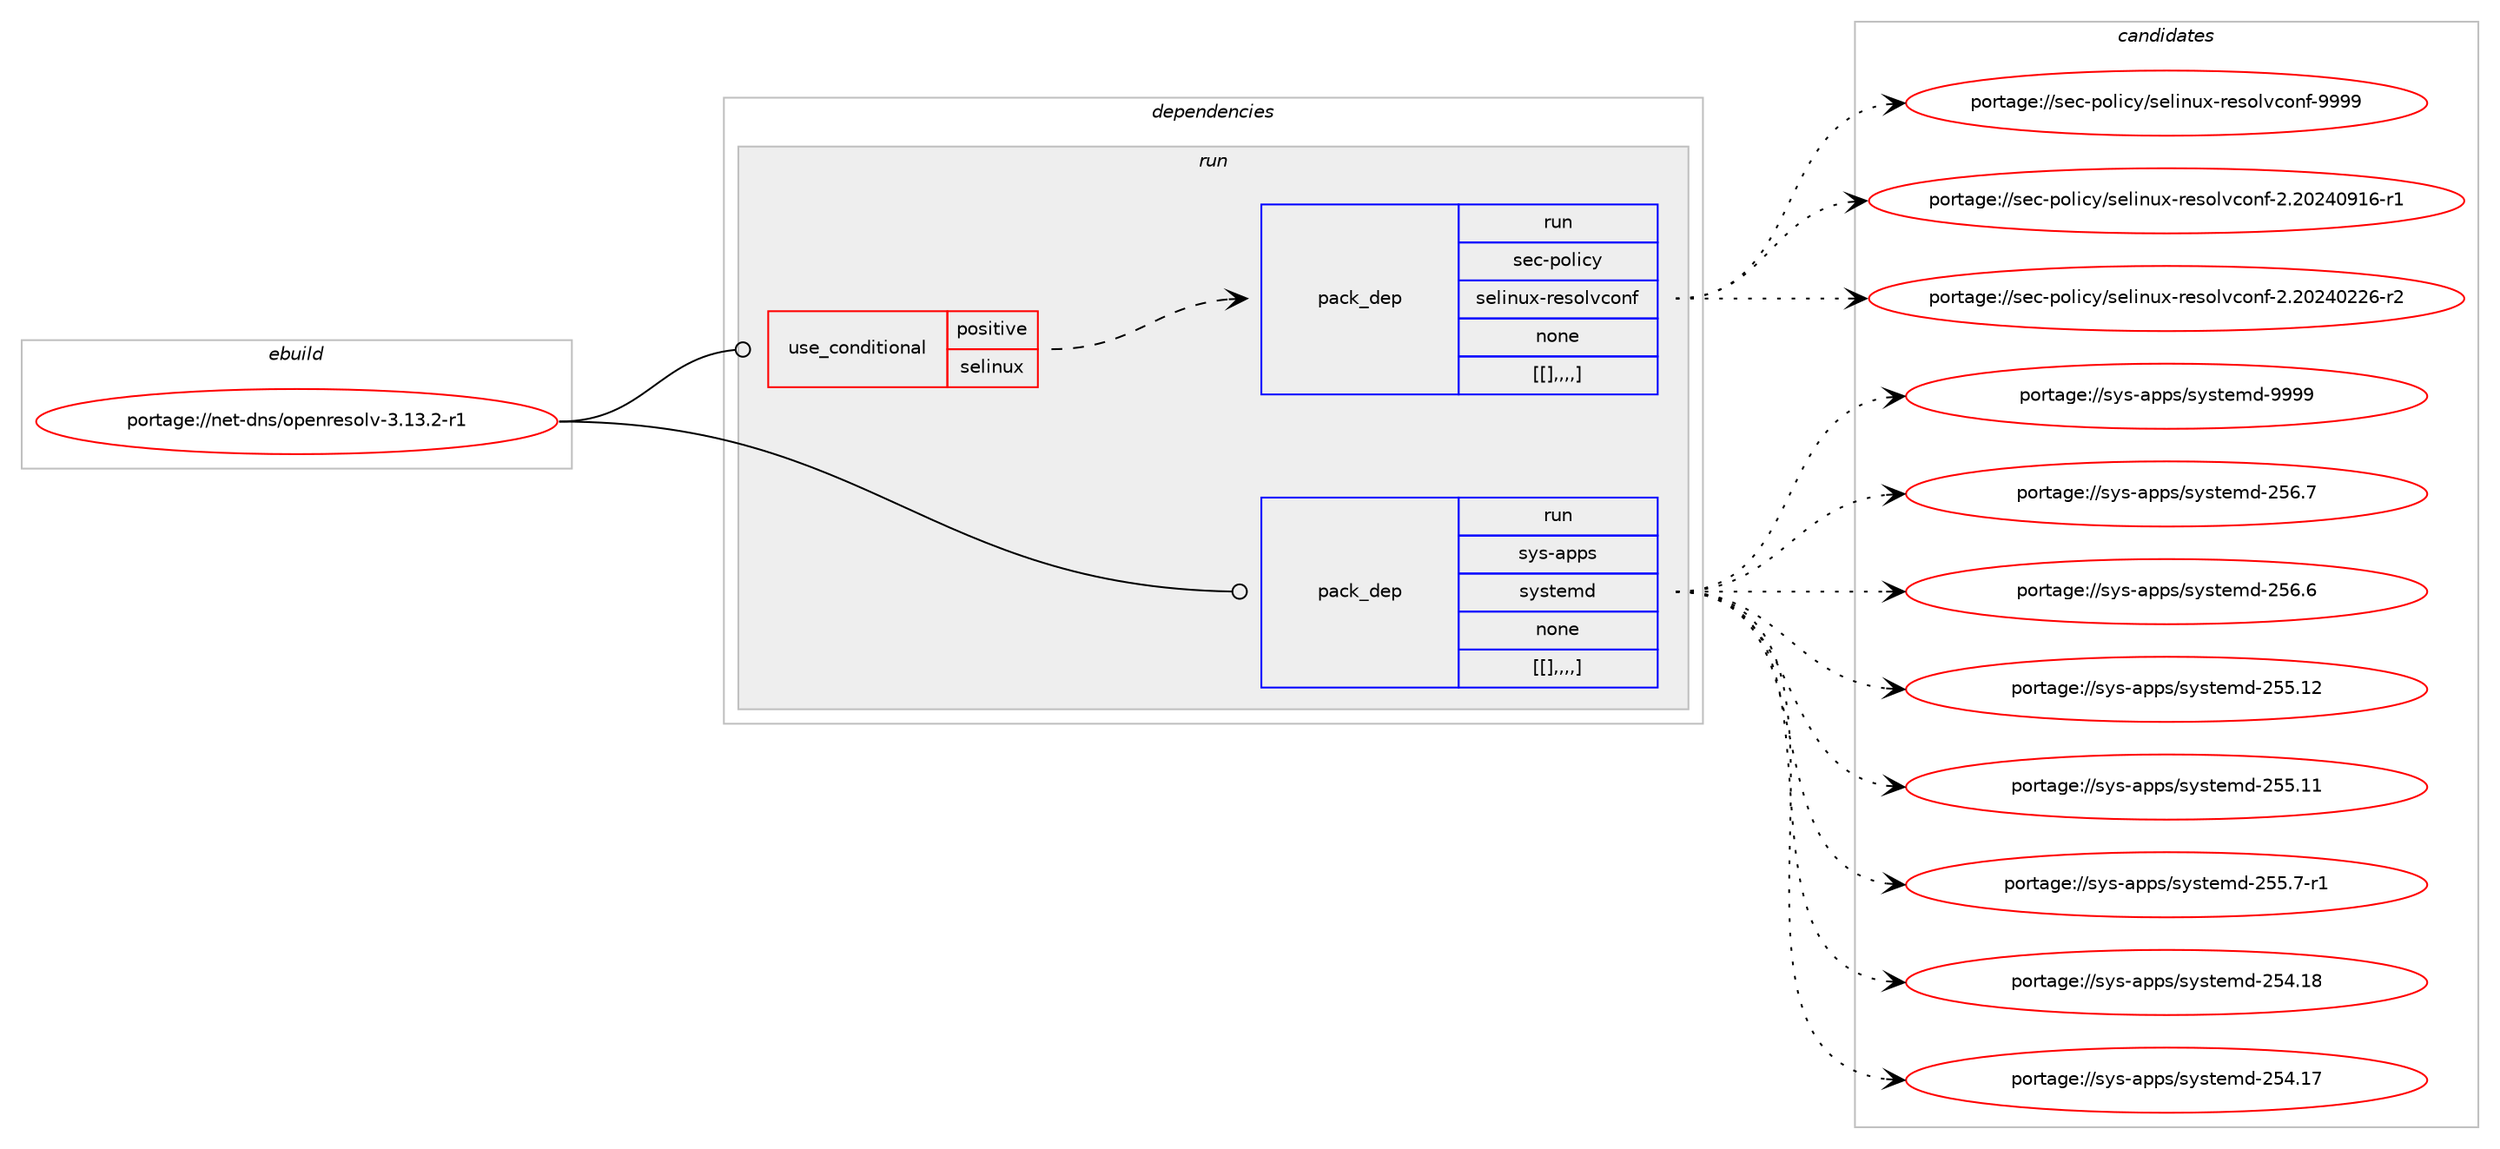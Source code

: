 digraph prolog {

# *************
# Graph options
# *************

newrank=true;
concentrate=true;
compound=true;
graph [rankdir=LR,fontname=Helvetica,fontsize=10,ranksep=1.5];#, ranksep=2.5, nodesep=0.2];
edge  [arrowhead=vee];
node  [fontname=Helvetica,fontsize=10];

# **********
# The ebuild
# **********

subgraph cluster_leftcol {
color=gray;
label=<<i>ebuild</i>>;
id [label="portage://net-dns/openresolv-3.13.2-r1", color=red, width=4, href="../net-dns/openresolv-3.13.2-r1.svg"];
}

# ****************
# The dependencies
# ****************

subgraph cluster_midcol {
color=gray;
label=<<i>dependencies</i>>;
subgraph cluster_compile {
fillcolor="#eeeeee";
style=filled;
label=<<i>compile</i>>;
}
subgraph cluster_compileandrun {
fillcolor="#eeeeee";
style=filled;
label=<<i>compile and run</i>>;
}
subgraph cluster_run {
fillcolor="#eeeeee";
style=filled;
label=<<i>run</i>>;
subgraph cond6 {
dependency20 [label=<<TABLE BORDER="0" CELLBORDER="1" CELLSPACING="0" CELLPADDING="4"><TR><TD ROWSPAN="3" CELLPADDING="10">use_conditional</TD></TR><TR><TD>positive</TD></TR><TR><TD>selinux</TD></TR></TABLE>>, shape=none, color=red];
subgraph pack14 {
dependency21 [label=<<TABLE BORDER="0" CELLBORDER="1" CELLSPACING="0" CELLPADDING="4" WIDTH="220"><TR><TD ROWSPAN="6" CELLPADDING="30">pack_dep</TD></TR><TR><TD WIDTH="110">run</TD></TR><TR><TD>sec-policy</TD></TR><TR><TD>selinux-resolvconf</TD></TR><TR><TD>none</TD></TR><TR><TD>[[],,,,]</TD></TR></TABLE>>, shape=none, color=blue];
}
dependency20:e -> dependency21:w [weight=20,style="dashed",arrowhead="vee"];
}
id:e -> dependency20:w [weight=20,style="solid",arrowhead="odot"];
subgraph pack47 {
dependency81 [label=<<TABLE BORDER="0" CELLBORDER="1" CELLSPACING="0" CELLPADDING="4" WIDTH="220"><TR><TD ROWSPAN="6" CELLPADDING="30">pack_dep</TD></TR><TR><TD WIDTH="110">run</TD></TR><TR><TD>sys-apps</TD></TR><TR><TD>systemd</TD></TR><TR><TD>none</TD></TR><TR><TD>[[],,,,]</TD></TR></TABLE>>, shape=none, color=blue];
}
id:e -> dependency81:w [weight=20,style="solid",arrowhead="odot"];
}
}

# **************
# The candidates
# **************

subgraph cluster_choices {
rank=same;
color=gray;
label=<<i>candidates</i>>;

subgraph choice13 {
color=black;
nodesep=1;
choice1151019945112111108105991214711510110810511011712045114101115111108118991111101024557575757 [label="portage://sec-policy/selinux-resolvconf-9999", color=red, width=4,href="../sec-policy/selinux-resolvconf-9999.svg"];
choice11510199451121111081059912147115101108105110117120451141011151111081189911111010245504650485052485749544511449 [label="portage://sec-policy/selinux-resolvconf-2.20240916-r1", color=red, width=4,href="../sec-policy/selinux-resolvconf-2.20240916-r1.svg"];
choice11510199451121111081059912147115101108105110117120451141011151111081189911111010245504650485052485050544511450 [label="portage://sec-policy/selinux-resolvconf-2.20240226-r2", color=red, width=4,href="../sec-policy/selinux-resolvconf-2.20240226-r2.svg"];
dependency21:e -> choice1151019945112111108105991214711510110810511011712045114101115111108118991111101024557575757:w [style=dotted,weight="100"];
dependency21:e -> choice11510199451121111081059912147115101108105110117120451141011151111081189911111010245504650485052485749544511449:w [style=dotted,weight="100"];
dependency21:e -> choice11510199451121111081059912147115101108105110117120451141011151111081189911111010245504650485052485050544511450:w [style=dotted,weight="100"];
}
subgraph choice28 {
color=black;
nodesep=1;
choice1151211154597112112115471151211151161011091004557575757 [label="portage://sys-apps/systemd-9999", color=red, width=4,href="../sys-apps/systemd-9999.svg"];
choice115121115459711211211547115121115116101109100455053544655 [label="portage://sys-apps/systemd-256.7", color=red, width=4,href="../sys-apps/systemd-256.7.svg"];
choice115121115459711211211547115121115116101109100455053544654 [label="portage://sys-apps/systemd-256.6", color=red, width=4,href="../sys-apps/systemd-256.6.svg"];
choice11512111545971121121154711512111511610110910045505353464950 [label="portage://sys-apps/systemd-255.12", color=red, width=4,href="../sys-apps/systemd-255.12.svg"];
choice11512111545971121121154711512111511610110910045505353464949 [label="portage://sys-apps/systemd-255.11", color=red, width=4,href="../sys-apps/systemd-255.11.svg"];
choice1151211154597112112115471151211151161011091004550535346554511449 [label="portage://sys-apps/systemd-255.7-r1", color=red, width=4,href="../sys-apps/systemd-255.7-r1.svg"];
choice11512111545971121121154711512111511610110910045505352464956 [label="portage://sys-apps/systemd-254.18", color=red, width=4,href="../sys-apps/systemd-254.18.svg"];
choice11512111545971121121154711512111511610110910045505352464955 [label="portage://sys-apps/systemd-254.17", color=red, width=4,href="../sys-apps/systemd-254.17.svg"];
dependency81:e -> choice1151211154597112112115471151211151161011091004557575757:w [style=dotted,weight="100"];
dependency81:e -> choice115121115459711211211547115121115116101109100455053544655:w [style=dotted,weight="100"];
dependency81:e -> choice115121115459711211211547115121115116101109100455053544654:w [style=dotted,weight="100"];
dependency81:e -> choice11512111545971121121154711512111511610110910045505353464950:w [style=dotted,weight="100"];
dependency81:e -> choice11512111545971121121154711512111511610110910045505353464949:w [style=dotted,weight="100"];
dependency81:e -> choice1151211154597112112115471151211151161011091004550535346554511449:w [style=dotted,weight="100"];
dependency81:e -> choice11512111545971121121154711512111511610110910045505352464956:w [style=dotted,weight="100"];
dependency81:e -> choice11512111545971121121154711512111511610110910045505352464955:w [style=dotted,weight="100"];
}
}

}
